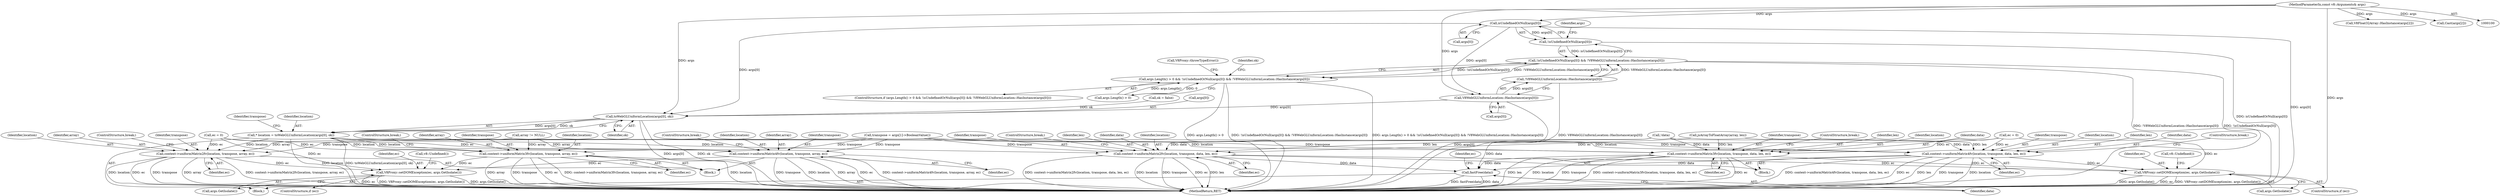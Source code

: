 digraph "0_Chrome_e9372a1bfd3588a80fcf49aa07321f0971dd6091_63@array" {
"1000122" [label="(Call,isUndefinedOrNull(args[0]))"];
"1000101" [label="(MethodParameterIn,const v8::Arguments& args)"];
"1000121" [label="(Call,!isUndefinedOrNull(args[0]))"];
"1000120" [label="(Call,!isUndefinedOrNull(args[0]) && !V8WebGLUniformLocation::HasInstance(args[0]))"];
"1000116" [label="(Call,args.Length() > 0 && !isUndefinedOrNull(args[0]) && !V8WebGLUniformLocation::HasInstance(args[0]))"];
"1000127" [label="(Call,V8WebGLUniformLocation::HasInstance(args[0]))"];
"1000126" [label="(Call,!V8WebGLUniformLocation::HasInstance(args[0]))"];
"1000142" [label="(Call,toWebGLUniformLocation(args[0], ok))"];
"1000140" [label="(Call,* location = toWebGLUniformLocation(args[0], ok))"];
"1000174" [label="(Call,context->uniformMatrix2fv(location, transpose, array, ec))"];
"1000199" [label="(Call,V8Proxy::setDOMException(ec, args.GetIsolate()))"];
"1000181" [label="(Call,context->uniformMatrix3fv(location, transpose, array, ec))"];
"1000188" [label="(Call,context->uniformMatrix4fv(location, transpose, array, ec))"];
"1000244" [label="(Call,context->uniformMatrix2fv(location, transpose, data, len, ec))"];
"1000270" [label="(Call,fastFree(data))"];
"1000274" [label="(Call,V8Proxy::setDOMException(ec, args.GetIsolate()))"];
"1000252" [label="(Call,context->uniformMatrix3fv(location, transpose, data, len, ec))"];
"1000260" [label="(Call,context->uniformMatrix4fv(location, transpose, data, len, ec))"];
"1000253" [label="(Identifier,location)"];
"1000129" [label="(Identifier,args)"];
"1000264" [label="(Identifier,len)"];
"1000246" [label="(Identifier,transpose)"];
"1000132" [label="(Call,V8Proxy::throwTypeError())"];
"1000167" [label="(Call,ec = 0)"];
"1000263" [label="(Identifier,data)"];
"1000201" [label="(Call,args.GetIsolate())"];
"1000224" [label="(Call,jsArrayToFloatArray(array, len))"];
"1000270" [label="(Call,fastFree(data))"];
"1000126" [label="(Call,!V8WebGLUniformLocation::HasInstance(args[0]))"];
"1000174" [label="(Call,context->uniformMatrix2fv(location, transpose, array, ec))"];
"1000128" [label="(Call,args[0])"];
"1000272" [label="(ControlStructure,if (ec))"];
"1000177" [label="(Identifier,array)"];
"1000257" [label="(Identifier,ec)"];
"1000250" [label="(ControlStructure,break;)"];
"1000179" [label="(ControlStructure,break;)"];
"1000148" [label="(Call,transpose = args[1]->BooleanValue())"];
"1000193" [label="(ControlStructure,break;)"];
"1000142" [label="(Call,toWebGLUniformLocation(args[0], ok))"];
"1000149" [label="(Identifier,transpose)"];
"1000172" [label="(Block,)"];
"1000120" [label="(Call,!isUndefinedOrNull(args[0]) && !V8WebGLUniformLocation::HasInstance(args[0]))"];
"1000115" [label="(ControlStructure,if (args.Length() > 0 && !isUndefinedOrNull(args[0]) && !V8WebGLUniformLocation::HasInstance(args[0])))"];
"1000276" [label="(Call,args.GetIsolate())"];
"1000186" [label="(ControlStructure,break;)"];
"1000176" [label="(Identifier,transpose)"];
"1000248" [label="(Identifier,len)"];
"1000123" [label="(Call,args[0])"];
"1000136" [label="(Call,ok = false)"];
"1000116" [label="(Call,args.Length() > 0 && !isUndefinedOrNull(args[0]) && !V8WebGLUniformLocation::HasInstance(args[0]))"];
"1000184" [label="(Identifier,array)"];
"1000275" [label="(Identifier,ec)"];
"1000121" [label="(Call,!isUndefinedOrNull(args[0]))"];
"1000197" [label="(ControlStructure,if (ec))"];
"1000255" [label="(Identifier,data)"];
"1000183" [label="(Identifier,transpose)"];
"1000274" [label="(Call,V8Proxy::setDOMException(ec, args.GetIsolate()))"];
"1000271" [label="(Identifier,data)"];
"1000254" [label="(Identifier,transpose)"];
"1000244" [label="(Call,context->uniformMatrix2fv(location, transpose, data, len, ec))"];
"1000266" [label="(ControlStructure,break;)"];
"1000273" [label="(Identifier,ec)"];
"1000122" [label="(Call,isUndefinedOrNull(args[0]))"];
"1000247" [label="(Identifier,data)"];
"1000189" [label="(Identifier,location)"];
"1000237" [label="(Call,ec = 0)"];
"1000260" [label="(Call,context->uniformMatrix4fv(location, transpose, data, len, ec))"];
"1000117" [label="(Call,args.Length() > 0)"];
"1000141" [label="(Identifier,location)"];
"1000252" [label="(Call,context->uniformMatrix3fv(location, transpose, data, len, ec))"];
"1000242" [label="(Block,)"];
"1000191" [label="(Identifier,array)"];
"1000190" [label="(Identifier,transpose)"];
"1000152" [label="(Call,V8Float32Array::HasInstance(args[2]))"];
"1000127" [label="(Call,V8WebGLUniformLocation::HasInstance(args[0]))"];
"1000137" [label="(Identifier,ok)"];
"1000140" [label="(Call,* location = toWebGLUniformLocation(args[0], ok))"];
"1000199" [label="(Call,V8Proxy::setDOMException(ec, args.GetIsolate()))"];
"1000213" [label="(Call,Cast(args[2]))"];
"1000175" [label="(Identifier,location)"];
"1000200" [label="(Identifier,ec)"];
"1000163" [label="(Call,array != NULL)"];
"1000265" [label="(Identifier,ec)"];
"1000245" [label="(Identifier,location)"];
"1000203" [label="(Call,v8::Undefined())"];
"1000258" [label="(ControlStructure,break;)"];
"1000262" [label="(Identifier,transpose)"];
"1000143" [label="(Call,args[0])"];
"1000103" [label="(Block,)"];
"1000256" [label="(Identifier,len)"];
"1000185" [label="(Identifier,ec)"];
"1000181" [label="(Call,context->uniformMatrix3fv(location, transpose, array, ec))"];
"1000228" [label="(Call,!data)"];
"1000188" [label="(Call,context->uniformMatrix4fv(location, transpose, array, ec))"];
"1000192" [label="(Identifier,ec)"];
"1000178" [label="(Identifier,ec)"];
"1000278" [label="(Call,v8::Undefined())"];
"1000261" [label="(Identifier,location)"];
"1000182" [label="(Identifier,location)"];
"1000279" [label="(MethodReturn,RET)"];
"1000101" [label="(MethodParameterIn,const v8::Arguments& args)"];
"1000146" [label="(Identifier,ok)"];
"1000249" [label="(Identifier,ec)"];
"1000122" -> "1000121"  [label="AST: "];
"1000122" -> "1000123"  [label="CFG: "];
"1000123" -> "1000122"  [label="AST: "];
"1000121" -> "1000122"  [label="CFG: "];
"1000122" -> "1000279"  [label="DDG: args[0]"];
"1000122" -> "1000121"  [label="DDG: args[0]"];
"1000101" -> "1000122"  [label="DDG: args"];
"1000122" -> "1000127"  [label="DDG: args[0]"];
"1000122" -> "1000142"  [label="DDG: args[0]"];
"1000101" -> "1000100"  [label="AST: "];
"1000101" -> "1000279"  [label="DDG: args"];
"1000101" -> "1000127"  [label="DDG: args"];
"1000101" -> "1000142"  [label="DDG: args"];
"1000101" -> "1000152"  [label="DDG: args"];
"1000101" -> "1000213"  [label="DDG: args"];
"1000121" -> "1000120"  [label="AST: "];
"1000129" -> "1000121"  [label="CFG: "];
"1000120" -> "1000121"  [label="CFG: "];
"1000121" -> "1000279"  [label="DDG: isUndefinedOrNull(args[0])"];
"1000121" -> "1000120"  [label="DDG: isUndefinedOrNull(args[0])"];
"1000120" -> "1000116"  [label="AST: "];
"1000120" -> "1000126"  [label="CFG: "];
"1000126" -> "1000120"  [label="AST: "];
"1000116" -> "1000120"  [label="CFG: "];
"1000120" -> "1000279"  [label="DDG: !V8WebGLUniformLocation::HasInstance(args[0])"];
"1000120" -> "1000279"  [label="DDG: !isUndefinedOrNull(args[0])"];
"1000120" -> "1000116"  [label="DDG: !isUndefinedOrNull(args[0])"];
"1000120" -> "1000116"  [label="DDG: !V8WebGLUniformLocation::HasInstance(args[0])"];
"1000126" -> "1000120"  [label="DDG: V8WebGLUniformLocation::HasInstance(args[0])"];
"1000116" -> "1000115"  [label="AST: "];
"1000116" -> "1000117"  [label="CFG: "];
"1000117" -> "1000116"  [label="AST: "];
"1000132" -> "1000116"  [label="CFG: "];
"1000137" -> "1000116"  [label="CFG: "];
"1000116" -> "1000279"  [label="DDG: args.Length() > 0"];
"1000116" -> "1000279"  [label="DDG: !isUndefinedOrNull(args[0]) && !V8WebGLUniformLocation::HasInstance(args[0])"];
"1000116" -> "1000279"  [label="DDG: args.Length() > 0 && !isUndefinedOrNull(args[0]) && !V8WebGLUniformLocation::HasInstance(args[0])"];
"1000117" -> "1000116"  [label="DDG: args.Length()"];
"1000117" -> "1000116"  [label="DDG: 0"];
"1000127" -> "1000126"  [label="AST: "];
"1000127" -> "1000128"  [label="CFG: "];
"1000128" -> "1000127"  [label="AST: "];
"1000126" -> "1000127"  [label="CFG: "];
"1000127" -> "1000279"  [label="DDG: args[0]"];
"1000127" -> "1000126"  [label="DDG: args[0]"];
"1000127" -> "1000142"  [label="DDG: args[0]"];
"1000126" -> "1000279"  [label="DDG: V8WebGLUniformLocation::HasInstance(args[0])"];
"1000142" -> "1000140"  [label="AST: "];
"1000142" -> "1000146"  [label="CFG: "];
"1000143" -> "1000142"  [label="AST: "];
"1000146" -> "1000142"  [label="AST: "];
"1000140" -> "1000142"  [label="CFG: "];
"1000142" -> "1000279"  [label="DDG: args[0]"];
"1000142" -> "1000279"  [label="DDG: ok"];
"1000142" -> "1000140"  [label="DDG: args[0]"];
"1000142" -> "1000140"  [label="DDG: ok"];
"1000136" -> "1000142"  [label="DDG: ok"];
"1000140" -> "1000103"  [label="AST: "];
"1000141" -> "1000140"  [label="AST: "];
"1000149" -> "1000140"  [label="CFG: "];
"1000140" -> "1000279"  [label="DDG: toWebGLUniformLocation(args[0], ok)"];
"1000140" -> "1000279"  [label="DDG: location"];
"1000140" -> "1000174"  [label="DDG: location"];
"1000140" -> "1000181"  [label="DDG: location"];
"1000140" -> "1000188"  [label="DDG: location"];
"1000140" -> "1000244"  [label="DDG: location"];
"1000140" -> "1000252"  [label="DDG: location"];
"1000140" -> "1000260"  [label="DDG: location"];
"1000174" -> "1000172"  [label="AST: "];
"1000174" -> "1000178"  [label="CFG: "];
"1000175" -> "1000174"  [label="AST: "];
"1000176" -> "1000174"  [label="AST: "];
"1000177" -> "1000174"  [label="AST: "];
"1000178" -> "1000174"  [label="AST: "];
"1000179" -> "1000174"  [label="CFG: "];
"1000174" -> "1000279"  [label="DDG: ec"];
"1000174" -> "1000279"  [label="DDG: transpose"];
"1000174" -> "1000279"  [label="DDG: array"];
"1000174" -> "1000279"  [label="DDG: context->uniformMatrix2fv(location, transpose, array, ec)"];
"1000174" -> "1000279"  [label="DDG: location"];
"1000148" -> "1000174"  [label="DDG: transpose"];
"1000163" -> "1000174"  [label="DDG: array"];
"1000167" -> "1000174"  [label="DDG: ec"];
"1000174" -> "1000199"  [label="DDG: ec"];
"1000199" -> "1000197"  [label="AST: "];
"1000199" -> "1000201"  [label="CFG: "];
"1000200" -> "1000199"  [label="AST: "];
"1000201" -> "1000199"  [label="AST: "];
"1000203" -> "1000199"  [label="CFG: "];
"1000199" -> "1000279"  [label="DDG: args.GetIsolate()"];
"1000199" -> "1000279"  [label="DDG: ec"];
"1000199" -> "1000279"  [label="DDG: V8Proxy::setDOMException(ec, args.GetIsolate())"];
"1000167" -> "1000199"  [label="DDG: ec"];
"1000181" -> "1000199"  [label="DDG: ec"];
"1000188" -> "1000199"  [label="DDG: ec"];
"1000181" -> "1000172"  [label="AST: "];
"1000181" -> "1000185"  [label="CFG: "];
"1000182" -> "1000181"  [label="AST: "];
"1000183" -> "1000181"  [label="AST: "];
"1000184" -> "1000181"  [label="AST: "];
"1000185" -> "1000181"  [label="AST: "];
"1000186" -> "1000181"  [label="CFG: "];
"1000181" -> "1000279"  [label="DDG: ec"];
"1000181" -> "1000279"  [label="DDG: context->uniformMatrix3fv(location, transpose, array, ec)"];
"1000181" -> "1000279"  [label="DDG: location"];
"1000181" -> "1000279"  [label="DDG: array"];
"1000181" -> "1000279"  [label="DDG: transpose"];
"1000148" -> "1000181"  [label="DDG: transpose"];
"1000163" -> "1000181"  [label="DDG: array"];
"1000167" -> "1000181"  [label="DDG: ec"];
"1000188" -> "1000172"  [label="AST: "];
"1000188" -> "1000192"  [label="CFG: "];
"1000189" -> "1000188"  [label="AST: "];
"1000190" -> "1000188"  [label="AST: "];
"1000191" -> "1000188"  [label="AST: "];
"1000192" -> "1000188"  [label="AST: "];
"1000193" -> "1000188"  [label="CFG: "];
"1000188" -> "1000279"  [label="DDG: context->uniformMatrix4fv(location, transpose, array, ec)"];
"1000188" -> "1000279"  [label="DDG: transpose"];
"1000188" -> "1000279"  [label="DDG: location"];
"1000188" -> "1000279"  [label="DDG: array"];
"1000188" -> "1000279"  [label="DDG: ec"];
"1000148" -> "1000188"  [label="DDG: transpose"];
"1000163" -> "1000188"  [label="DDG: array"];
"1000167" -> "1000188"  [label="DDG: ec"];
"1000244" -> "1000242"  [label="AST: "];
"1000244" -> "1000249"  [label="CFG: "];
"1000245" -> "1000244"  [label="AST: "];
"1000246" -> "1000244"  [label="AST: "];
"1000247" -> "1000244"  [label="AST: "];
"1000248" -> "1000244"  [label="AST: "];
"1000249" -> "1000244"  [label="AST: "];
"1000250" -> "1000244"  [label="CFG: "];
"1000244" -> "1000279"  [label="DDG: len"];
"1000244" -> "1000279"  [label="DDG: context->uniformMatrix2fv(location, transpose, data, len, ec)"];
"1000244" -> "1000279"  [label="DDG: location"];
"1000244" -> "1000279"  [label="DDG: transpose"];
"1000244" -> "1000279"  [label="DDG: ec"];
"1000148" -> "1000244"  [label="DDG: transpose"];
"1000228" -> "1000244"  [label="DDG: data"];
"1000224" -> "1000244"  [label="DDG: len"];
"1000237" -> "1000244"  [label="DDG: ec"];
"1000244" -> "1000270"  [label="DDG: data"];
"1000244" -> "1000274"  [label="DDG: ec"];
"1000270" -> "1000103"  [label="AST: "];
"1000270" -> "1000271"  [label="CFG: "];
"1000271" -> "1000270"  [label="AST: "];
"1000273" -> "1000270"  [label="CFG: "];
"1000270" -> "1000279"  [label="DDG: fastFree(data)"];
"1000270" -> "1000279"  [label="DDG: data"];
"1000252" -> "1000270"  [label="DDG: data"];
"1000228" -> "1000270"  [label="DDG: data"];
"1000260" -> "1000270"  [label="DDG: data"];
"1000274" -> "1000272"  [label="AST: "];
"1000274" -> "1000276"  [label="CFG: "];
"1000275" -> "1000274"  [label="AST: "];
"1000276" -> "1000274"  [label="AST: "];
"1000278" -> "1000274"  [label="CFG: "];
"1000274" -> "1000279"  [label="DDG: ec"];
"1000274" -> "1000279"  [label="DDG: V8Proxy::setDOMException(ec, args.GetIsolate())"];
"1000274" -> "1000279"  [label="DDG: args.GetIsolate()"];
"1000237" -> "1000274"  [label="DDG: ec"];
"1000260" -> "1000274"  [label="DDG: ec"];
"1000252" -> "1000274"  [label="DDG: ec"];
"1000252" -> "1000242"  [label="AST: "];
"1000252" -> "1000257"  [label="CFG: "];
"1000253" -> "1000252"  [label="AST: "];
"1000254" -> "1000252"  [label="AST: "];
"1000255" -> "1000252"  [label="AST: "];
"1000256" -> "1000252"  [label="AST: "];
"1000257" -> "1000252"  [label="AST: "];
"1000258" -> "1000252"  [label="CFG: "];
"1000252" -> "1000279"  [label="DDG: location"];
"1000252" -> "1000279"  [label="DDG: transpose"];
"1000252" -> "1000279"  [label="DDG: context->uniformMatrix3fv(location, transpose, data, len, ec)"];
"1000252" -> "1000279"  [label="DDG: ec"];
"1000252" -> "1000279"  [label="DDG: len"];
"1000148" -> "1000252"  [label="DDG: transpose"];
"1000228" -> "1000252"  [label="DDG: data"];
"1000224" -> "1000252"  [label="DDG: len"];
"1000237" -> "1000252"  [label="DDG: ec"];
"1000260" -> "1000242"  [label="AST: "];
"1000260" -> "1000265"  [label="CFG: "];
"1000261" -> "1000260"  [label="AST: "];
"1000262" -> "1000260"  [label="AST: "];
"1000263" -> "1000260"  [label="AST: "];
"1000264" -> "1000260"  [label="AST: "];
"1000265" -> "1000260"  [label="AST: "];
"1000266" -> "1000260"  [label="CFG: "];
"1000260" -> "1000279"  [label="DDG: context->uniformMatrix4fv(location, transpose, data, len, ec)"];
"1000260" -> "1000279"  [label="DDG: ec"];
"1000260" -> "1000279"  [label="DDG: len"];
"1000260" -> "1000279"  [label="DDG: transpose"];
"1000260" -> "1000279"  [label="DDG: location"];
"1000148" -> "1000260"  [label="DDG: transpose"];
"1000228" -> "1000260"  [label="DDG: data"];
"1000224" -> "1000260"  [label="DDG: len"];
"1000237" -> "1000260"  [label="DDG: ec"];
}
